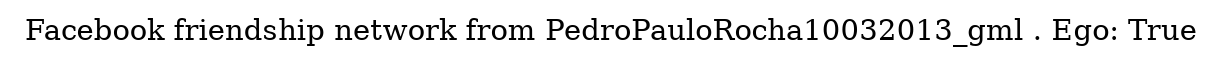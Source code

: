 digraph  {
	graph [label="Facebook friendship network from PedroPauloRocha10032013_gml . Ego: True"];
}
